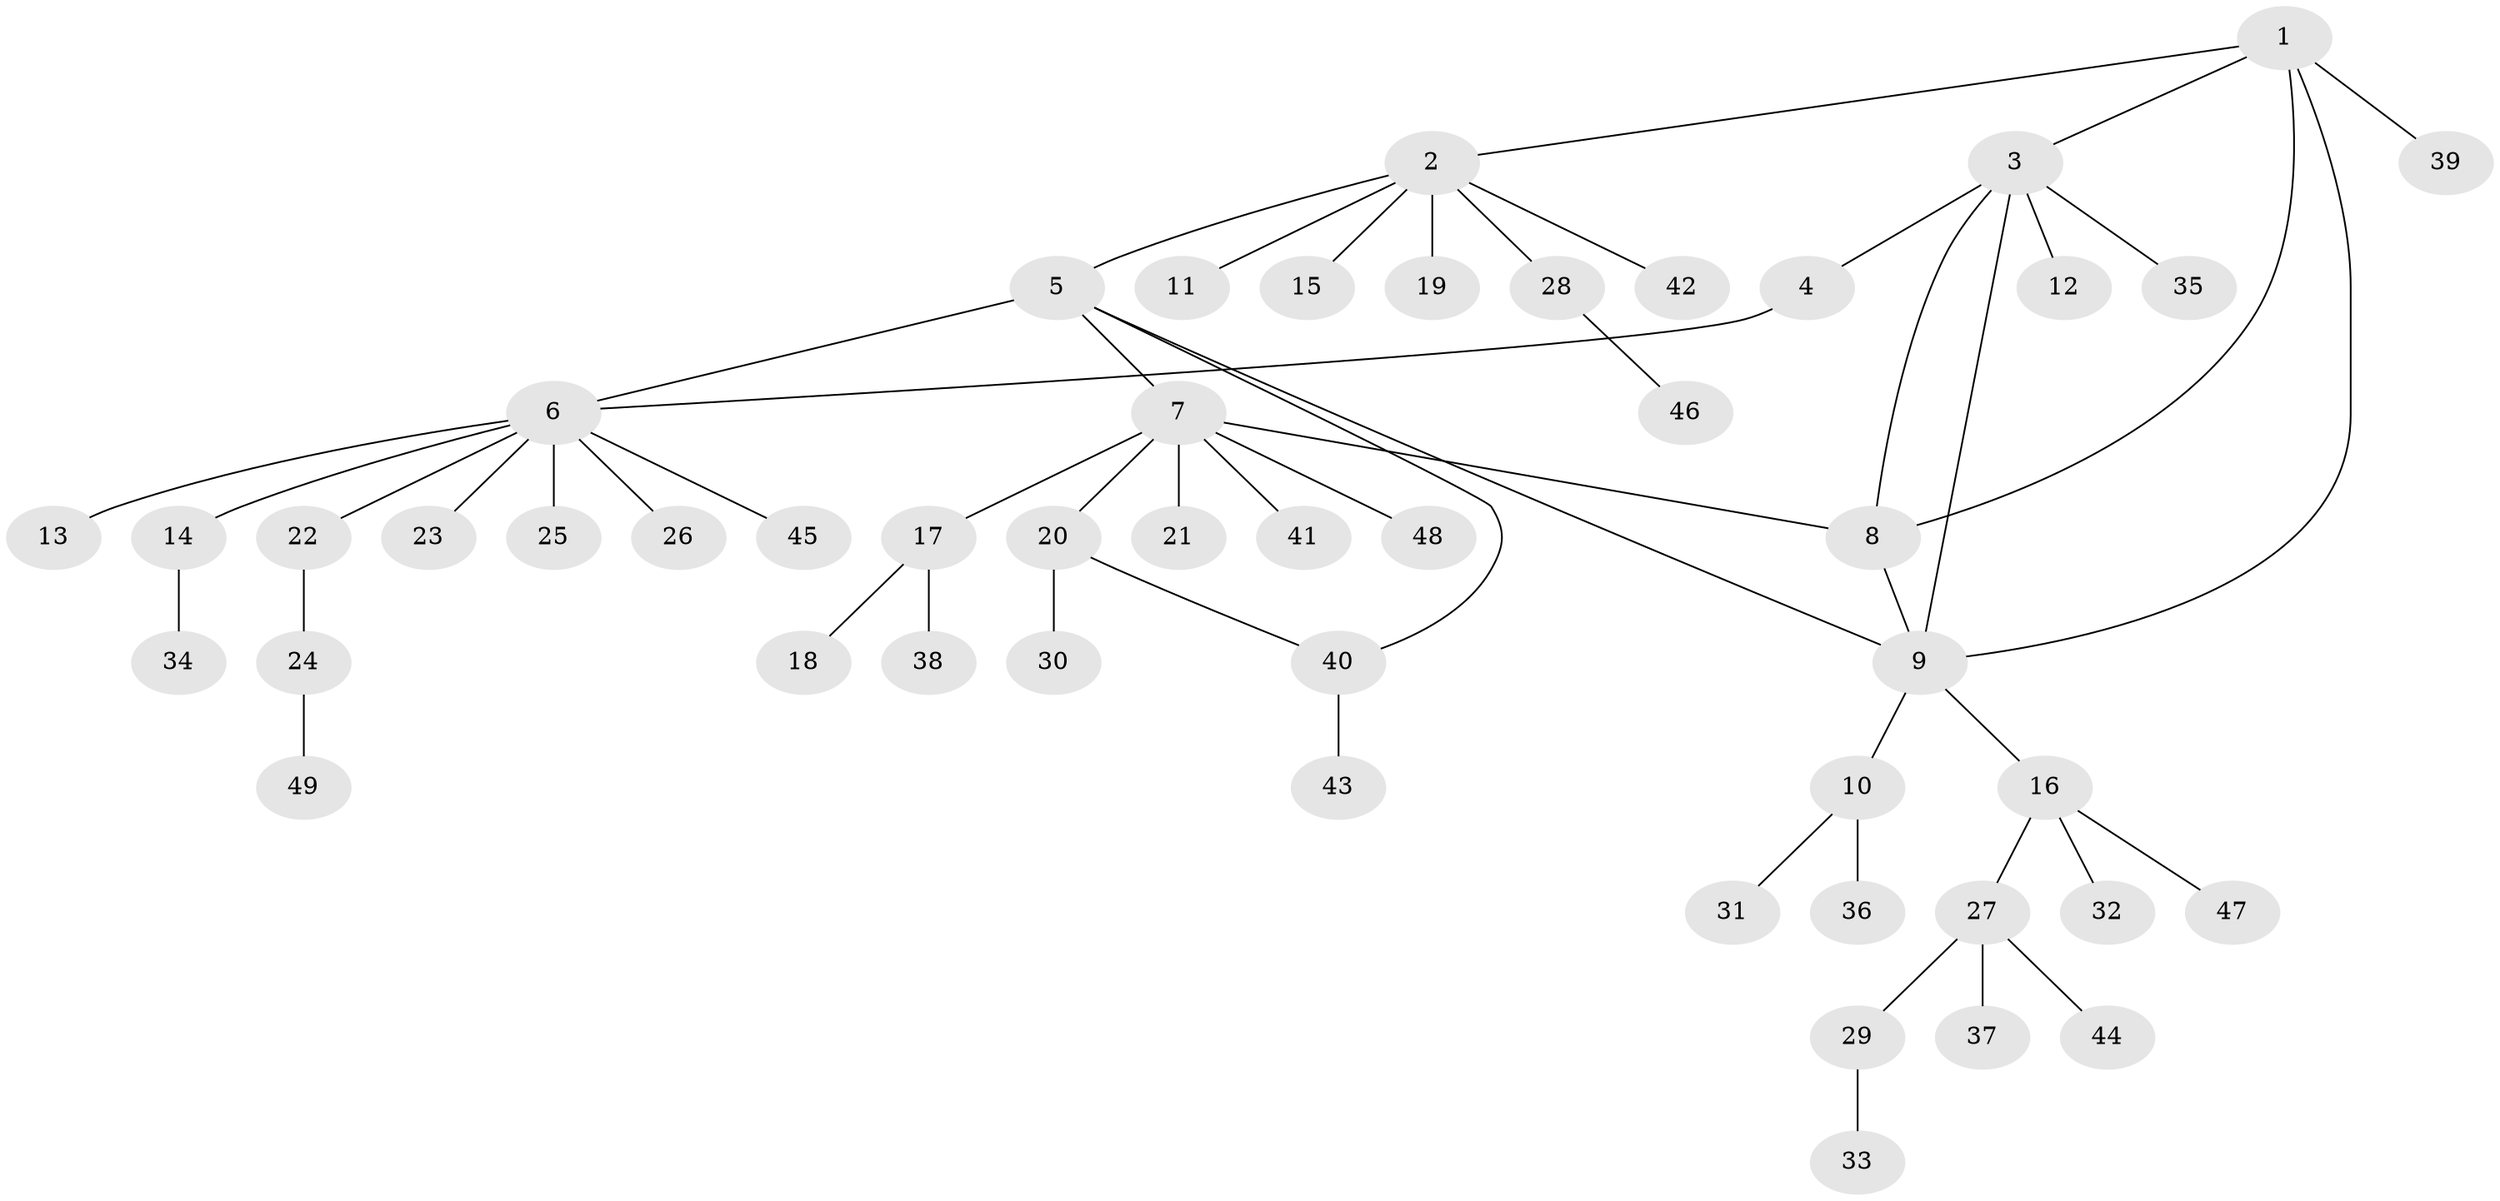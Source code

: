 // Generated by graph-tools (version 1.1) at 2025/26/03/09/25 03:26:38]
// undirected, 49 vertices, 55 edges
graph export_dot {
graph [start="1"]
  node [color=gray90,style=filled];
  1;
  2;
  3;
  4;
  5;
  6;
  7;
  8;
  9;
  10;
  11;
  12;
  13;
  14;
  15;
  16;
  17;
  18;
  19;
  20;
  21;
  22;
  23;
  24;
  25;
  26;
  27;
  28;
  29;
  30;
  31;
  32;
  33;
  34;
  35;
  36;
  37;
  38;
  39;
  40;
  41;
  42;
  43;
  44;
  45;
  46;
  47;
  48;
  49;
  1 -- 2;
  1 -- 3;
  1 -- 8;
  1 -- 9;
  1 -- 39;
  2 -- 5;
  2 -- 11;
  2 -- 15;
  2 -- 19;
  2 -- 28;
  2 -- 42;
  3 -- 4;
  3 -- 8;
  3 -- 9;
  3 -- 12;
  3 -- 35;
  4 -- 6;
  5 -- 6;
  5 -- 7;
  5 -- 9;
  5 -- 40;
  6 -- 13;
  6 -- 14;
  6 -- 22;
  6 -- 23;
  6 -- 25;
  6 -- 26;
  6 -- 45;
  7 -- 8;
  7 -- 17;
  7 -- 20;
  7 -- 21;
  7 -- 41;
  7 -- 48;
  8 -- 9;
  9 -- 10;
  9 -- 16;
  10 -- 31;
  10 -- 36;
  14 -- 34;
  16 -- 27;
  16 -- 32;
  16 -- 47;
  17 -- 18;
  17 -- 38;
  20 -- 30;
  20 -- 40;
  22 -- 24;
  24 -- 49;
  27 -- 29;
  27 -- 37;
  27 -- 44;
  28 -- 46;
  29 -- 33;
  40 -- 43;
}
